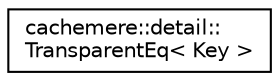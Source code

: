 digraph "Graphical Class Hierarchy"
{
 // LATEX_PDF_SIZE
  edge [fontname="Helvetica",fontsize="10",labelfontname="Helvetica",labelfontsize="10"];
  node [fontname="Helvetica",fontsize="10",shape=record];
  rankdir="LR";
  Node0 [label="cachemere::detail::\lTransparentEq\< Key \>",height=0.2,width=0.4,color="black", fillcolor="white", style="filled",URL="$structcachemere_1_1detail_1_1TransparentEq.html",tooltip=" "];
}
